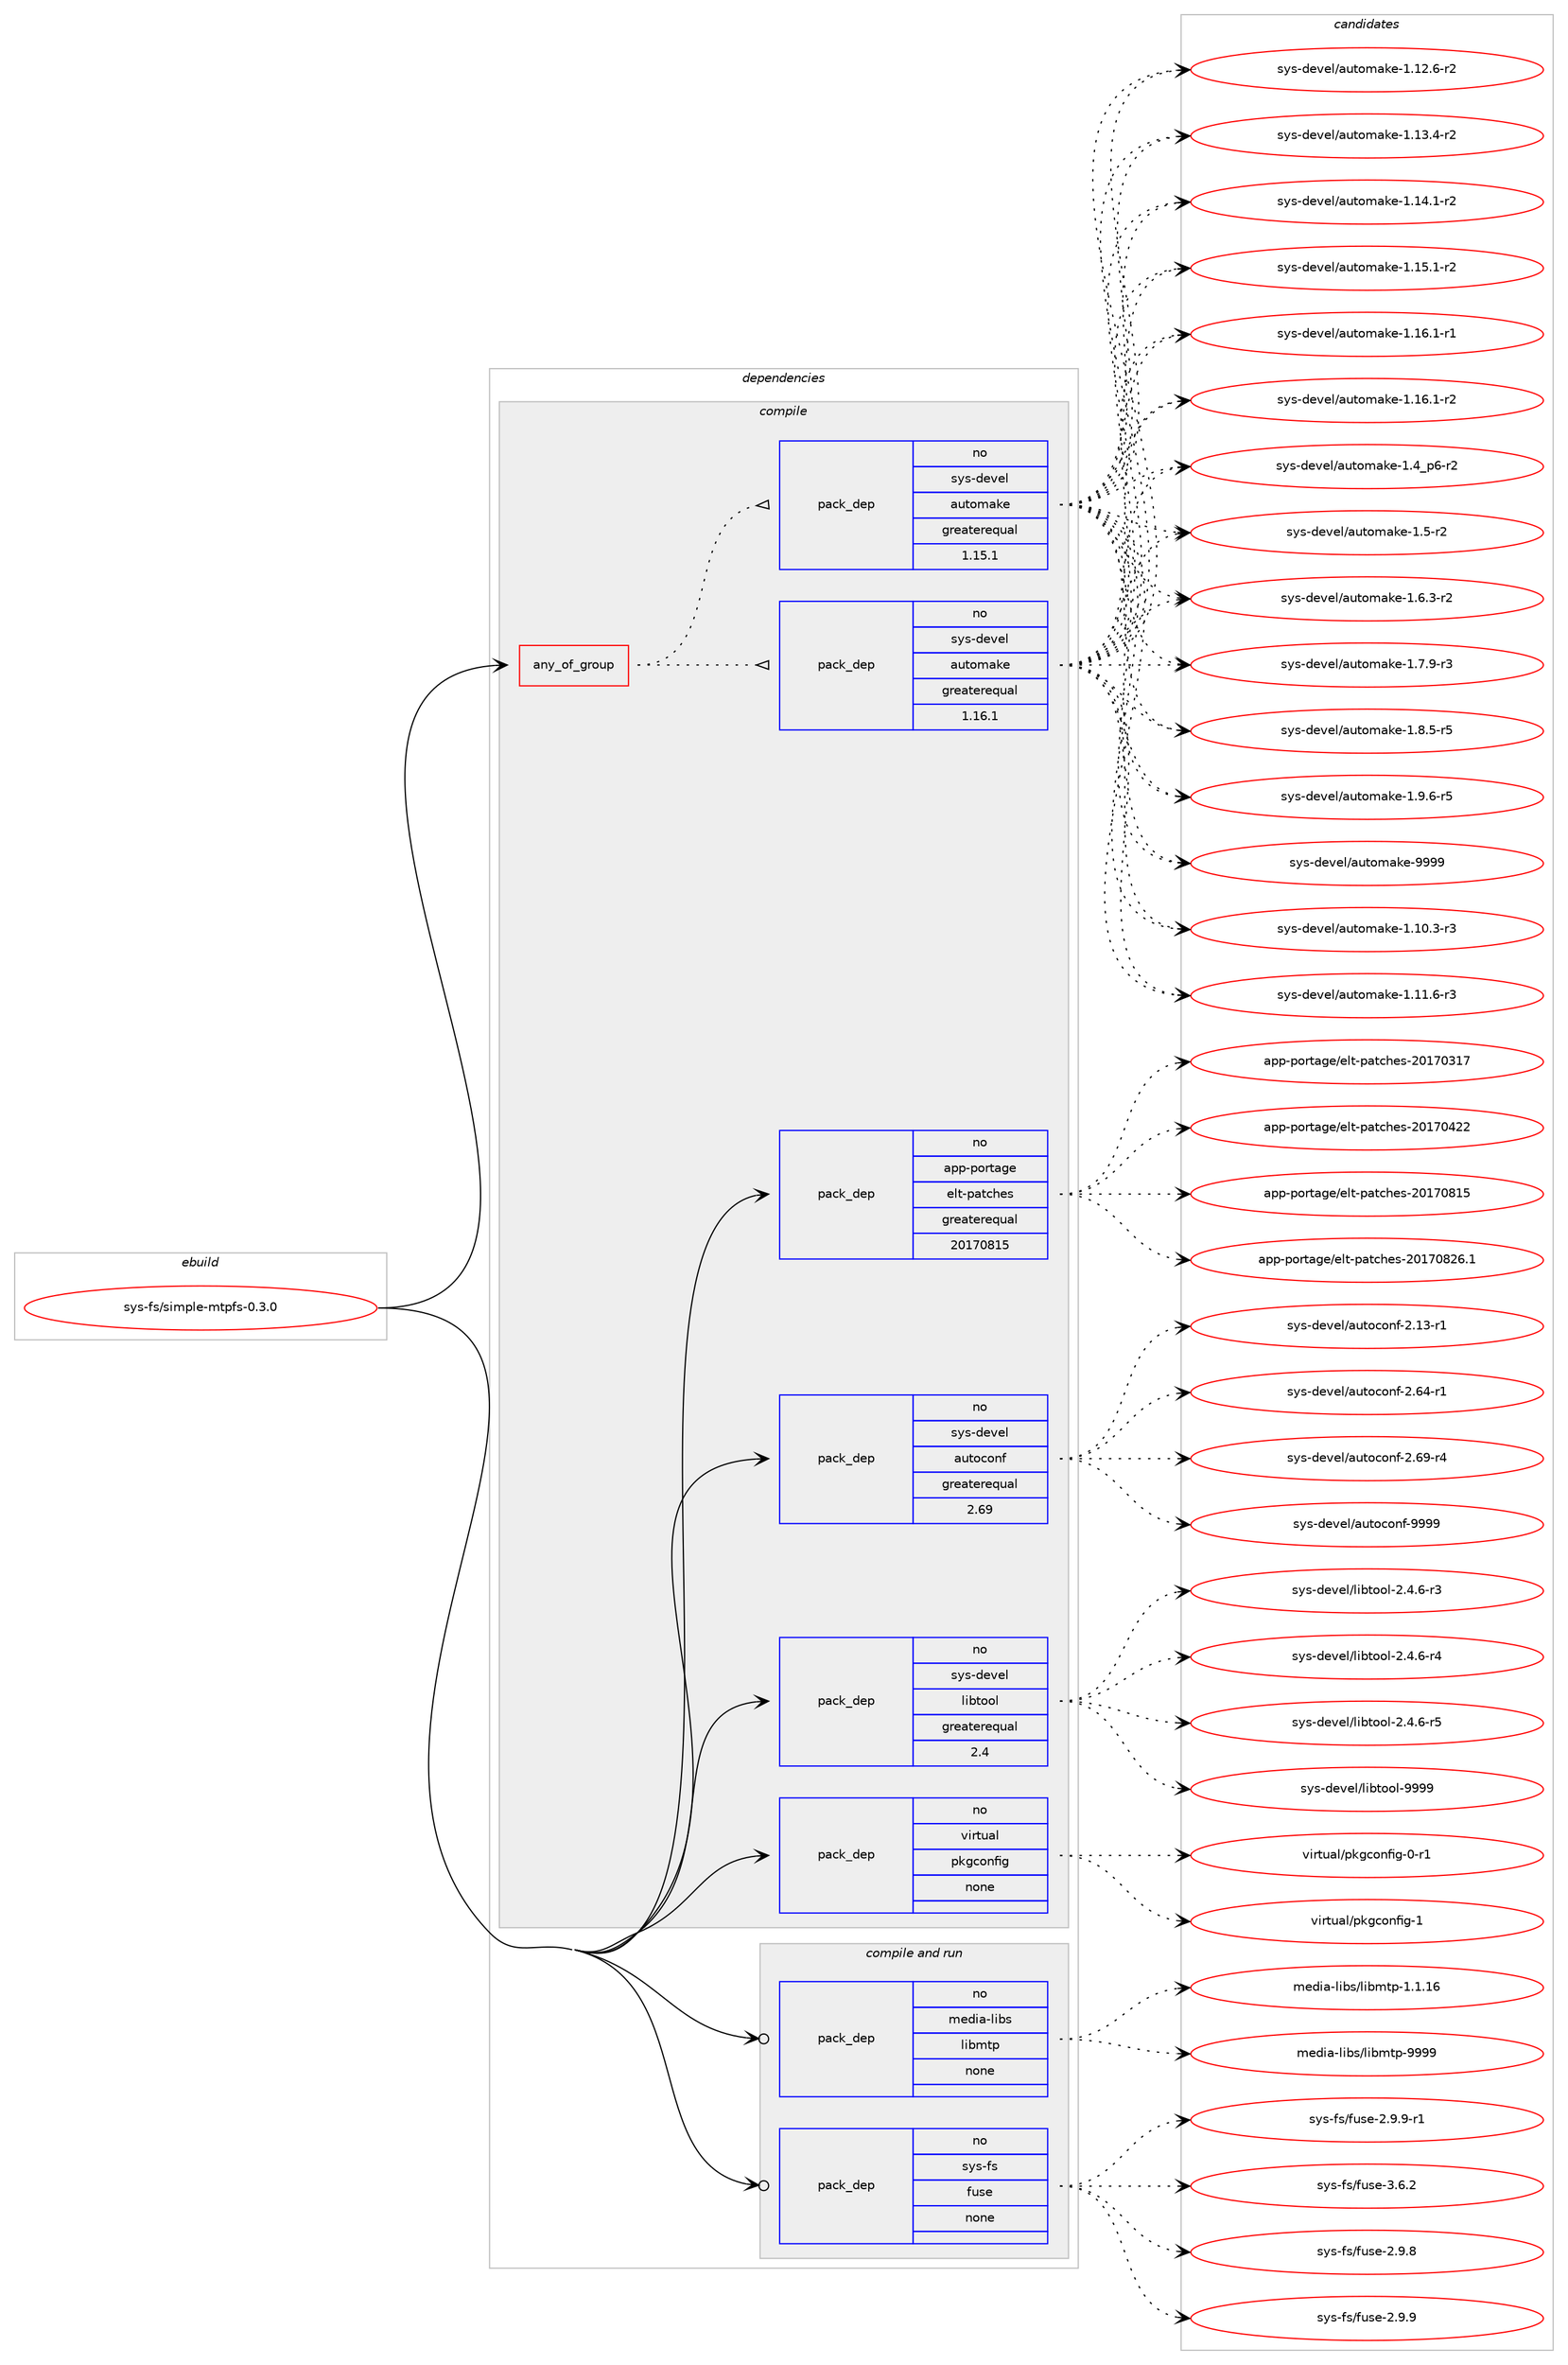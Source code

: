 digraph prolog {

# *************
# Graph options
# *************

newrank=true;
concentrate=true;
compound=true;
graph [rankdir=LR,fontname=Helvetica,fontsize=10,ranksep=1.5];#, ranksep=2.5, nodesep=0.2];
edge  [arrowhead=vee];
node  [fontname=Helvetica,fontsize=10];

# **********
# The ebuild
# **********

subgraph cluster_leftcol {
color=gray;
rank=same;
label=<<i>ebuild</i>>;
id [label="sys-fs/simple-mtpfs-0.3.0", color=red, width=4, href="../sys-fs/simple-mtpfs-0.3.0.svg"];
}

# ****************
# The dependencies
# ****************

subgraph cluster_midcol {
color=gray;
label=<<i>dependencies</i>>;
subgraph cluster_compile {
fillcolor="#eeeeee";
style=filled;
label=<<i>compile</i>>;
subgraph any15117 {
dependency892850 [label=<<TABLE BORDER="0" CELLBORDER="1" CELLSPACING="0" CELLPADDING="4"><TR><TD CELLPADDING="10">any_of_group</TD></TR></TABLE>>, shape=none, color=red];subgraph pack662617 {
dependency892851 [label=<<TABLE BORDER="0" CELLBORDER="1" CELLSPACING="0" CELLPADDING="4" WIDTH="220"><TR><TD ROWSPAN="6" CELLPADDING="30">pack_dep</TD></TR><TR><TD WIDTH="110">no</TD></TR><TR><TD>sys-devel</TD></TR><TR><TD>automake</TD></TR><TR><TD>greaterequal</TD></TR><TR><TD>1.16.1</TD></TR></TABLE>>, shape=none, color=blue];
}
dependency892850:e -> dependency892851:w [weight=20,style="dotted",arrowhead="oinv"];
subgraph pack662618 {
dependency892852 [label=<<TABLE BORDER="0" CELLBORDER="1" CELLSPACING="0" CELLPADDING="4" WIDTH="220"><TR><TD ROWSPAN="6" CELLPADDING="30">pack_dep</TD></TR><TR><TD WIDTH="110">no</TD></TR><TR><TD>sys-devel</TD></TR><TR><TD>automake</TD></TR><TR><TD>greaterequal</TD></TR><TR><TD>1.15.1</TD></TR></TABLE>>, shape=none, color=blue];
}
dependency892850:e -> dependency892852:w [weight=20,style="dotted",arrowhead="oinv"];
}
id:e -> dependency892850:w [weight=20,style="solid",arrowhead="vee"];
subgraph pack662619 {
dependency892853 [label=<<TABLE BORDER="0" CELLBORDER="1" CELLSPACING="0" CELLPADDING="4" WIDTH="220"><TR><TD ROWSPAN="6" CELLPADDING="30">pack_dep</TD></TR><TR><TD WIDTH="110">no</TD></TR><TR><TD>app-portage</TD></TR><TR><TD>elt-patches</TD></TR><TR><TD>greaterequal</TD></TR><TR><TD>20170815</TD></TR></TABLE>>, shape=none, color=blue];
}
id:e -> dependency892853:w [weight=20,style="solid",arrowhead="vee"];
subgraph pack662620 {
dependency892854 [label=<<TABLE BORDER="0" CELLBORDER="1" CELLSPACING="0" CELLPADDING="4" WIDTH="220"><TR><TD ROWSPAN="6" CELLPADDING="30">pack_dep</TD></TR><TR><TD WIDTH="110">no</TD></TR><TR><TD>sys-devel</TD></TR><TR><TD>autoconf</TD></TR><TR><TD>greaterequal</TD></TR><TR><TD>2.69</TD></TR></TABLE>>, shape=none, color=blue];
}
id:e -> dependency892854:w [weight=20,style="solid",arrowhead="vee"];
subgraph pack662621 {
dependency892855 [label=<<TABLE BORDER="0" CELLBORDER="1" CELLSPACING="0" CELLPADDING="4" WIDTH="220"><TR><TD ROWSPAN="6" CELLPADDING="30">pack_dep</TD></TR><TR><TD WIDTH="110">no</TD></TR><TR><TD>sys-devel</TD></TR><TR><TD>libtool</TD></TR><TR><TD>greaterequal</TD></TR><TR><TD>2.4</TD></TR></TABLE>>, shape=none, color=blue];
}
id:e -> dependency892855:w [weight=20,style="solid",arrowhead="vee"];
subgraph pack662622 {
dependency892856 [label=<<TABLE BORDER="0" CELLBORDER="1" CELLSPACING="0" CELLPADDING="4" WIDTH="220"><TR><TD ROWSPAN="6" CELLPADDING="30">pack_dep</TD></TR><TR><TD WIDTH="110">no</TD></TR><TR><TD>virtual</TD></TR><TR><TD>pkgconfig</TD></TR><TR><TD>none</TD></TR><TR><TD></TD></TR></TABLE>>, shape=none, color=blue];
}
id:e -> dependency892856:w [weight=20,style="solid",arrowhead="vee"];
}
subgraph cluster_compileandrun {
fillcolor="#eeeeee";
style=filled;
label=<<i>compile and run</i>>;
subgraph pack662623 {
dependency892857 [label=<<TABLE BORDER="0" CELLBORDER="1" CELLSPACING="0" CELLPADDING="4" WIDTH="220"><TR><TD ROWSPAN="6" CELLPADDING="30">pack_dep</TD></TR><TR><TD WIDTH="110">no</TD></TR><TR><TD>media-libs</TD></TR><TR><TD>libmtp</TD></TR><TR><TD>none</TD></TR><TR><TD></TD></TR></TABLE>>, shape=none, color=blue];
}
id:e -> dependency892857:w [weight=20,style="solid",arrowhead="odotvee"];
subgraph pack662624 {
dependency892858 [label=<<TABLE BORDER="0" CELLBORDER="1" CELLSPACING="0" CELLPADDING="4" WIDTH="220"><TR><TD ROWSPAN="6" CELLPADDING="30">pack_dep</TD></TR><TR><TD WIDTH="110">no</TD></TR><TR><TD>sys-fs</TD></TR><TR><TD>fuse</TD></TR><TR><TD>none</TD></TR><TR><TD></TD></TR></TABLE>>, shape=none, color=blue];
}
id:e -> dependency892858:w [weight=20,style="solid",arrowhead="odotvee"];
}
subgraph cluster_run {
fillcolor="#eeeeee";
style=filled;
label=<<i>run</i>>;
}
}

# **************
# The candidates
# **************

subgraph cluster_choices {
rank=same;
color=gray;
label=<<i>candidates</i>>;

subgraph choice662617 {
color=black;
nodesep=1;
choice11512111545100101118101108479711711611110997107101454946494846514511451 [label="sys-devel/automake-1.10.3-r3", color=red, width=4,href="../sys-devel/automake-1.10.3-r3.svg"];
choice11512111545100101118101108479711711611110997107101454946494946544511451 [label="sys-devel/automake-1.11.6-r3", color=red, width=4,href="../sys-devel/automake-1.11.6-r3.svg"];
choice11512111545100101118101108479711711611110997107101454946495046544511450 [label="sys-devel/automake-1.12.6-r2", color=red, width=4,href="../sys-devel/automake-1.12.6-r2.svg"];
choice11512111545100101118101108479711711611110997107101454946495146524511450 [label="sys-devel/automake-1.13.4-r2", color=red, width=4,href="../sys-devel/automake-1.13.4-r2.svg"];
choice11512111545100101118101108479711711611110997107101454946495246494511450 [label="sys-devel/automake-1.14.1-r2", color=red, width=4,href="../sys-devel/automake-1.14.1-r2.svg"];
choice11512111545100101118101108479711711611110997107101454946495346494511450 [label="sys-devel/automake-1.15.1-r2", color=red, width=4,href="../sys-devel/automake-1.15.1-r2.svg"];
choice11512111545100101118101108479711711611110997107101454946495446494511449 [label="sys-devel/automake-1.16.1-r1", color=red, width=4,href="../sys-devel/automake-1.16.1-r1.svg"];
choice11512111545100101118101108479711711611110997107101454946495446494511450 [label="sys-devel/automake-1.16.1-r2", color=red, width=4,href="../sys-devel/automake-1.16.1-r2.svg"];
choice115121115451001011181011084797117116111109971071014549465295112544511450 [label="sys-devel/automake-1.4_p6-r2", color=red, width=4,href="../sys-devel/automake-1.4_p6-r2.svg"];
choice11512111545100101118101108479711711611110997107101454946534511450 [label="sys-devel/automake-1.5-r2", color=red, width=4,href="../sys-devel/automake-1.5-r2.svg"];
choice115121115451001011181011084797117116111109971071014549465446514511450 [label="sys-devel/automake-1.6.3-r2", color=red, width=4,href="../sys-devel/automake-1.6.3-r2.svg"];
choice115121115451001011181011084797117116111109971071014549465546574511451 [label="sys-devel/automake-1.7.9-r3", color=red, width=4,href="../sys-devel/automake-1.7.9-r3.svg"];
choice115121115451001011181011084797117116111109971071014549465646534511453 [label="sys-devel/automake-1.8.5-r5", color=red, width=4,href="../sys-devel/automake-1.8.5-r5.svg"];
choice115121115451001011181011084797117116111109971071014549465746544511453 [label="sys-devel/automake-1.9.6-r5", color=red, width=4,href="../sys-devel/automake-1.9.6-r5.svg"];
choice115121115451001011181011084797117116111109971071014557575757 [label="sys-devel/automake-9999", color=red, width=4,href="../sys-devel/automake-9999.svg"];
dependency892851:e -> choice11512111545100101118101108479711711611110997107101454946494846514511451:w [style=dotted,weight="100"];
dependency892851:e -> choice11512111545100101118101108479711711611110997107101454946494946544511451:w [style=dotted,weight="100"];
dependency892851:e -> choice11512111545100101118101108479711711611110997107101454946495046544511450:w [style=dotted,weight="100"];
dependency892851:e -> choice11512111545100101118101108479711711611110997107101454946495146524511450:w [style=dotted,weight="100"];
dependency892851:e -> choice11512111545100101118101108479711711611110997107101454946495246494511450:w [style=dotted,weight="100"];
dependency892851:e -> choice11512111545100101118101108479711711611110997107101454946495346494511450:w [style=dotted,weight="100"];
dependency892851:e -> choice11512111545100101118101108479711711611110997107101454946495446494511449:w [style=dotted,weight="100"];
dependency892851:e -> choice11512111545100101118101108479711711611110997107101454946495446494511450:w [style=dotted,weight="100"];
dependency892851:e -> choice115121115451001011181011084797117116111109971071014549465295112544511450:w [style=dotted,weight="100"];
dependency892851:e -> choice11512111545100101118101108479711711611110997107101454946534511450:w [style=dotted,weight="100"];
dependency892851:e -> choice115121115451001011181011084797117116111109971071014549465446514511450:w [style=dotted,weight="100"];
dependency892851:e -> choice115121115451001011181011084797117116111109971071014549465546574511451:w [style=dotted,weight="100"];
dependency892851:e -> choice115121115451001011181011084797117116111109971071014549465646534511453:w [style=dotted,weight="100"];
dependency892851:e -> choice115121115451001011181011084797117116111109971071014549465746544511453:w [style=dotted,weight="100"];
dependency892851:e -> choice115121115451001011181011084797117116111109971071014557575757:w [style=dotted,weight="100"];
}
subgraph choice662618 {
color=black;
nodesep=1;
choice11512111545100101118101108479711711611110997107101454946494846514511451 [label="sys-devel/automake-1.10.3-r3", color=red, width=4,href="../sys-devel/automake-1.10.3-r3.svg"];
choice11512111545100101118101108479711711611110997107101454946494946544511451 [label="sys-devel/automake-1.11.6-r3", color=red, width=4,href="../sys-devel/automake-1.11.6-r3.svg"];
choice11512111545100101118101108479711711611110997107101454946495046544511450 [label="sys-devel/automake-1.12.6-r2", color=red, width=4,href="../sys-devel/automake-1.12.6-r2.svg"];
choice11512111545100101118101108479711711611110997107101454946495146524511450 [label="sys-devel/automake-1.13.4-r2", color=red, width=4,href="../sys-devel/automake-1.13.4-r2.svg"];
choice11512111545100101118101108479711711611110997107101454946495246494511450 [label="sys-devel/automake-1.14.1-r2", color=red, width=4,href="../sys-devel/automake-1.14.1-r2.svg"];
choice11512111545100101118101108479711711611110997107101454946495346494511450 [label="sys-devel/automake-1.15.1-r2", color=red, width=4,href="../sys-devel/automake-1.15.1-r2.svg"];
choice11512111545100101118101108479711711611110997107101454946495446494511449 [label="sys-devel/automake-1.16.1-r1", color=red, width=4,href="../sys-devel/automake-1.16.1-r1.svg"];
choice11512111545100101118101108479711711611110997107101454946495446494511450 [label="sys-devel/automake-1.16.1-r2", color=red, width=4,href="../sys-devel/automake-1.16.1-r2.svg"];
choice115121115451001011181011084797117116111109971071014549465295112544511450 [label="sys-devel/automake-1.4_p6-r2", color=red, width=4,href="../sys-devel/automake-1.4_p6-r2.svg"];
choice11512111545100101118101108479711711611110997107101454946534511450 [label="sys-devel/automake-1.5-r2", color=red, width=4,href="../sys-devel/automake-1.5-r2.svg"];
choice115121115451001011181011084797117116111109971071014549465446514511450 [label="sys-devel/automake-1.6.3-r2", color=red, width=4,href="../sys-devel/automake-1.6.3-r2.svg"];
choice115121115451001011181011084797117116111109971071014549465546574511451 [label="sys-devel/automake-1.7.9-r3", color=red, width=4,href="../sys-devel/automake-1.7.9-r3.svg"];
choice115121115451001011181011084797117116111109971071014549465646534511453 [label="sys-devel/automake-1.8.5-r5", color=red, width=4,href="../sys-devel/automake-1.8.5-r5.svg"];
choice115121115451001011181011084797117116111109971071014549465746544511453 [label="sys-devel/automake-1.9.6-r5", color=red, width=4,href="../sys-devel/automake-1.9.6-r5.svg"];
choice115121115451001011181011084797117116111109971071014557575757 [label="sys-devel/automake-9999", color=red, width=4,href="../sys-devel/automake-9999.svg"];
dependency892852:e -> choice11512111545100101118101108479711711611110997107101454946494846514511451:w [style=dotted,weight="100"];
dependency892852:e -> choice11512111545100101118101108479711711611110997107101454946494946544511451:w [style=dotted,weight="100"];
dependency892852:e -> choice11512111545100101118101108479711711611110997107101454946495046544511450:w [style=dotted,weight="100"];
dependency892852:e -> choice11512111545100101118101108479711711611110997107101454946495146524511450:w [style=dotted,weight="100"];
dependency892852:e -> choice11512111545100101118101108479711711611110997107101454946495246494511450:w [style=dotted,weight="100"];
dependency892852:e -> choice11512111545100101118101108479711711611110997107101454946495346494511450:w [style=dotted,weight="100"];
dependency892852:e -> choice11512111545100101118101108479711711611110997107101454946495446494511449:w [style=dotted,weight="100"];
dependency892852:e -> choice11512111545100101118101108479711711611110997107101454946495446494511450:w [style=dotted,weight="100"];
dependency892852:e -> choice115121115451001011181011084797117116111109971071014549465295112544511450:w [style=dotted,weight="100"];
dependency892852:e -> choice11512111545100101118101108479711711611110997107101454946534511450:w [style=dotted,weight="100"];
dependency892852:e -> choice115121115451001011181011084797117116111109971071014549465446514511450:w [style=dotted,weight="100"];
dependency892852:e -> choice115121115451001011181011084797117116111109971071014549465546574511451:w [style=dotted,weight="100"];
dependency892852:e -> choice115121115451001011181011084797117116111109971071014549465646534511453:w [style=dotted,weight="100"];
dependency892852:e -> choice115121115451001011181011084797117116111109971071014549465746544511453:w [style=dotted,weight="100"];
dependency892852:e -> choice115121115451001011181011084797117116111109971071014557575757:w [style=dotted,weight="100"];
}
subgraph choice662619 {
color=black;
nodesep=1;
choice97112112451121111141169710310147101108116451129711699104101115455048495548514955 [label="app-portage/elt-patches-20170317", color=red, width=4,href="../app-portage/elt-patches-20170317.svg"];
choice97112112451121111141169710310147101108116451129711699104101115455048495548525050 [label="app-portage/elt-patches-20170422", color=red, width=4,href="../app-portage/elt-patches-20170422.svg"];
choice97112112451121111141169710310147101108116451129711699104101115455048495548564953 [label="app-portage/elt-patches-20170815", color=red, width=4,href="../app-portage/elt-patches-20170815.svg"];
choice971121124511211111411697103101471011081164511297116991041011154550484955485650544649 [label="app-portage/elt-patches-20170826.1", color=red, width=4,href="../app-portage/elt-patches-20170826.1.svg"];
dependency892853:e -> choice97112112451121111141169710310147101108116451129711699104101115455048495548514955:w [style=dotted,weight="100"];
dependency892853:e -> choice97112112451121111141169710310147101108116451129711699104101115455048495548525050:w [style=dotted,weight="100"];
dependency892853:e -> choice97112112451121111141169710310147101108116451129711699104101115455048495548564953:w [style=dotted,weight="100"];
dependency892853:e -> choice971121124511211111411697103101471011081164511297116991041011154550484955485650544649:w [style=dotted,weight="100"];
}
subgraph choice662620 {
color=black;
nodesep=1;
choice1151211154510010111810110847971171161119911111010245504649514511449 [label="sys-devel/autoconf-2.13-r1", color=red, width=4,href="../sys-devel/autoconf-2.13-r1.svg"];
choice1151211154510010111810110847971171161119911111010245504654524511449 [label="sys-devel/autoconf-2.64-r1", color=red, width=4,href="../sys-devel/autoconf-2.64-r1.svg"];
choice1151211154510010111810110847971171161119911111010245504654574511452 [label="sys-devel/autoconf-2.69-r4", color=red, width=4,href="../sys-devel/autoconf-2.69-r4.svg"];
choice115121115451001011181011084797117116111991111101024557575757 [label="sys-devel/autoconf-9999", color=red, width=4,href="../sys-devel/autoconf-9999.svg"];
dependency892854:e -> choice1151211154510010111810110847971171161119911111010245504649514511449:w [style=dotted,weight="100"];
dependency892854:e -> choice1151211154510010111810110847971171161119911111010245504654524511449:w [style=dotted,weight="100"];
dependency892854:e -> choice1151211154510010111810110847971171161119911111010245504654574511452:w [style=dotted,weight="100"];
dependency892854:e -> choice115121115451001011181011084797117116111991111101024557575757:w [style=dotted,weight="100"];
}
subgraph choice662621 {
color=black;
nodesep=1;
choice1151211154510010111810110847108105981161111111084550465246544511451 [label="sys-devel/libtool-2.4.6-r3", color=red, width=4,href="../sys-devel/libtool-2.4.6-r3.svg"];
choice1151211154510010111810110847108105981161111111084550465246544511452 [label="sys-devel/libtool-2.4.6-r4", color=red, width=4,href="../sys-devel/libtool-2.4.6-r4.svg"];
choice1151211154510010111810110847108105981161111111084550465246544511453 [label="sys-devel/libtool-2.4.6-r5", color=red, width=4,href="../sys-devel/libtool-2.4.6-r5.svg"];
choice1151211154510010111810110847108105981161111111084557575757 [label="sys-devel/libtool-9999", color=red, width=4,href="../sys-devel/libtool-9999.svg"];
dependency892855:e -> choice1151211154510010111810110847108105981161111111084550465246544511451:w [style=dotted,weight="100"];
dependency892855:e -> choice1151211154510010111810110847108105981161111111084550465246544511452:w [style=dotted,weight="100"];
dependency892855:e -> choice1151211154510010111810110847108105981161111111084550465246544511453:w [style=dotted,weight="100"];
dependency892855:e -> choice1151211154510010111810110847108105981161111111084557575757:w [style=dotted,weight="100"];
}
subgraph choice662622 {
color=black;
nodesep=1;
choice11810511411611797108471121071039911111010210510345484511449 [label="virtual/pkgconfig-0-r1", color=red, width=4,href="../virtual/pkgconfig-0-r1.svg"];
choice1181051141161179710847112107103991111101021051034549 [label="virtual/pkgconfig-1", color=red, width=4,href="../virtual/pkgconfig-1.svg"];
dependency892856:e -> choice11810511411611797108471121071039911111010210510345484511449:w [style=dotted,weight="100"];
dependency892856:e -> choice1181051141161179710847112107103991111101021051034549:w [style=dotted,weight="100"];
}
subgraph choice662623 {
color=black;
nodesep=1;
choice109101100105974510810598115471081059810911611245494649464954 [label="media-libs/libmtp-1.1.16", color=red, width=4,href="../media-libs/libmtp-1.1.16.svg"];
choice10910110010597451081059811547108105981091161124557575757 [label="media-libs/libmtp-9999", color=red, width=4,href="../media-libs/libmtp-9999.svg"];
dependency892857:e -> choice109101100105974510810598115471081059810911611245494649464954:w [style=dotted,weight="100"];
dependency892857:e -> choice10910110010597451081059811547108105981091161124557575757:w [style=dotted,weight="100"];
}
subgraph choice662624 {
color=black;
nodesep=1;
choice1151211154510211547102117115101455046574656 [label="sys-fs/fuse-2.9.8", color=red, width=4,href="../sys-fs/fuse-2.9.8.svg"];
choice1151211154510211547102117115101455046574657 [label="sys-fs/fuse-2.9.9", color=red, width=4,href="../sys-fs/fuse-2.9.9.svg"];
choice11512111545102115471021171151014550465746574511449 [label="sys-fs/fuse-2.9.9-r1", color=red, width=4,href="../sys-fs/fuse-2.9.9-r1.svg"];
choice1151211154510211547102117115101455146544650 [label="sys-fs/fuse-3.6.2", color=red, width=4,href="../sys-fs/fuse-3.6.2.svg"];
dependency892858:e -> choice1151211154510211547102117115101455046574656:w [style=dotted,weight="100"];
dependency892858:e -> choice1151211154510211547102117115101455046574657:w [style=dotted,weight="100"];
dependency892858:e -> choice11512111545102115471021171151014550465746574511449:w [style=dotted,weight="100"];
dependency892858:e -> choice1151211154510211547102117115101455146544650:w [style=dotted,weight="100"];
}
}

}
